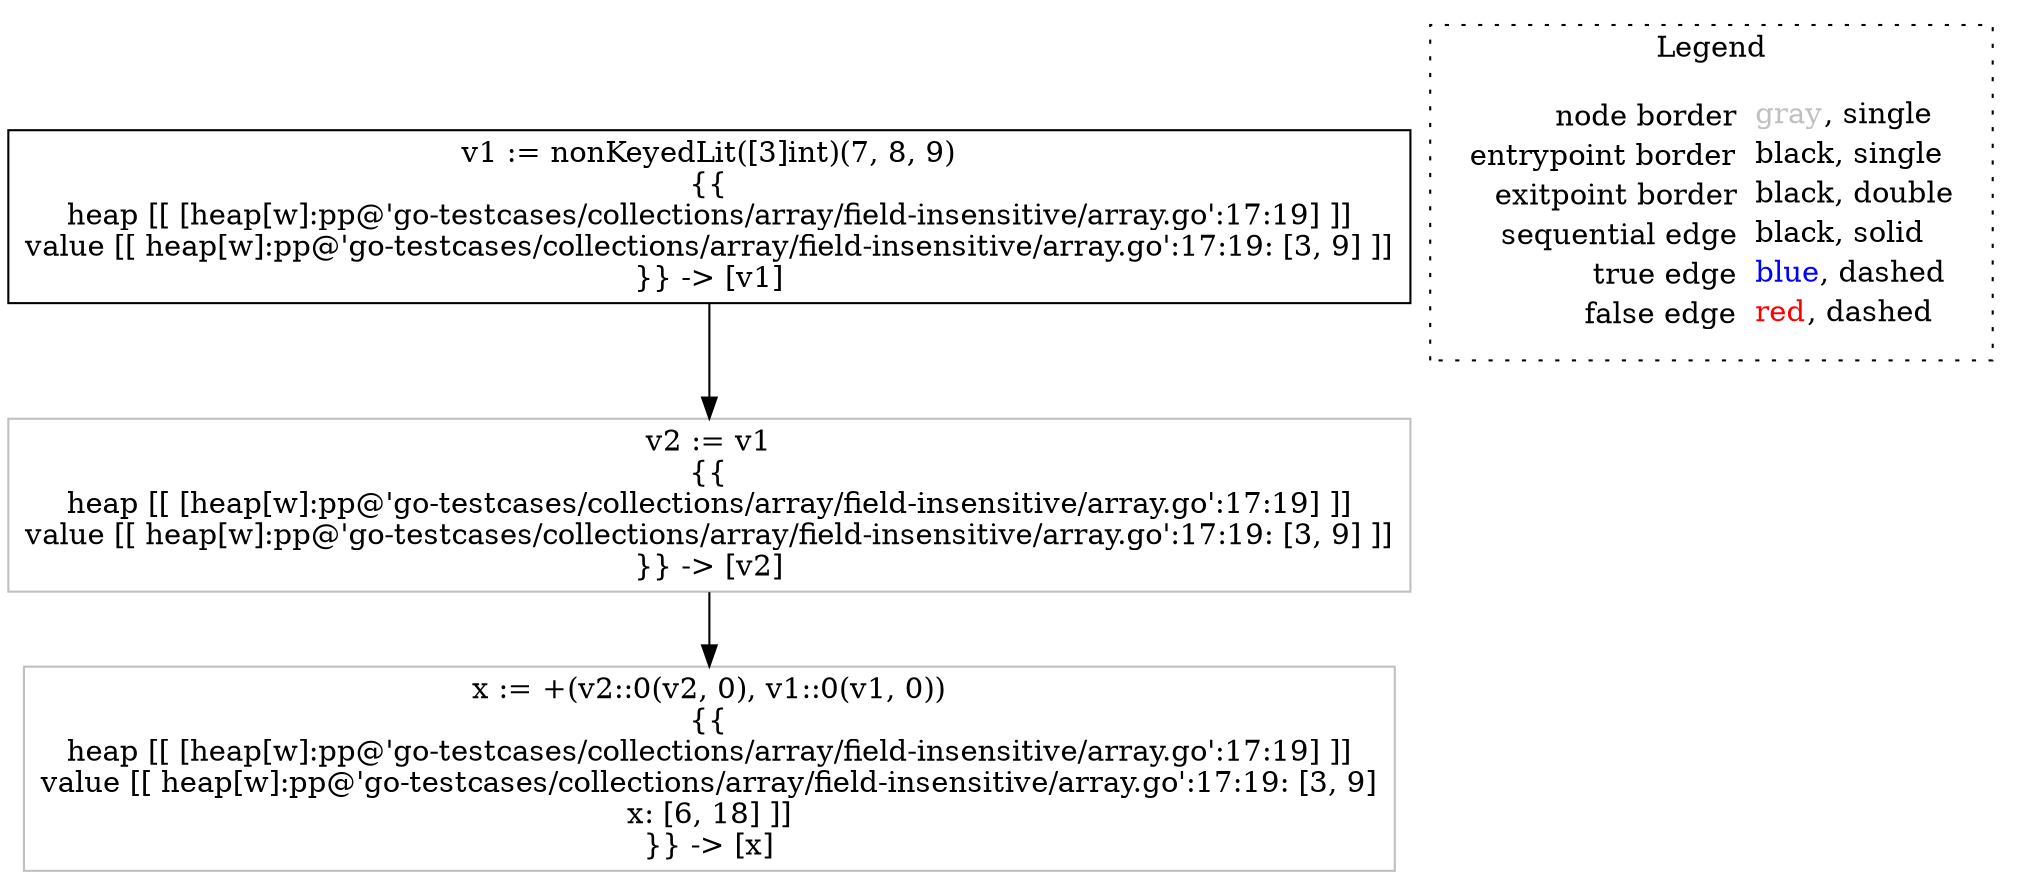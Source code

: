 digraph {
	"node0" [shape="rect",color="black",label=<v1 := nonKeyedLit([3]int)(7, 8, 9)<BR/>{{<BR/>heap [[ [heap[w]:pp@'go-testcases/collections/array/field-insensitive/array.go':17:19] ]]<BR/>value [[ heap[w]:pp@'go-testcases/collections/array/field-insensitive/array.go':17:19: [3, 9] ]]<BR/>}} -&gt; [v1]>];
	"node1" [shape="rect",color="gray",label=<x := +(v2::0(v2, 0), v1::0(v1, 0))<BR/>{{<BR/>heap [[ [heap[w]:pp@'go-testcases/collections/array/field-insensitive/array.go':17:19] ]]<BR/>value [[ heap[w]:pp@'go-testcases/collections/array/field-insensitive/array.go':17:19: [3, 9]<BR/>x: [6, 18] ]]<BR/>}} -&gt; [x]>];
	"node2" [shape="rect",color="gray",label=<v2 := v1<BR/>{{<BR/>heap [[ [heap[w]:pp@'go-testcases/collections/array/field-insensitive/array.go':17:19] ]]<BR/>value [[ heap[w]:pp@'go-testcases/collections/array/field-insensitive/array.go':17:19: [3, 9] ]]<BR/>}} -&gt; [v2]>];
	"node0" -> "node2" [color="black"];
	"node2" -> "node1" [color="black"];
subgraph cluster_legend {
	label="Legend";
	style=dotted;
	node [shape=plaintext];
	"legend" [label=<<table border="0" cellpadding="2" cellspacing="0" cellborder="0"><tr><td align="right">node border&nbsp;</td><td align="left"><font color="gray">gray</font>, single</td></tr><tr><td align="right">entrypoint border&nbsp;</td><td align="left"><font color="black">black</font>, single</td></tr><tr><td align="right">exitpoint border&nbsp;</td><td align="left"><font color="black">black</font>, double</td></tr><tr><td align="right">sequential edge&nbsp;</td><td align="left"><font color="black">black</font>, solid</td></tr><tr><td align="right">true edge&nbsp;</td><td align="left"><font color="blue">blue</font>, dashed</td></tr><tr><td align="right">false edge&nbsp;</td><td align="left"><font color="red">red</font>, dashed</td></tr></table>>];
}

}
